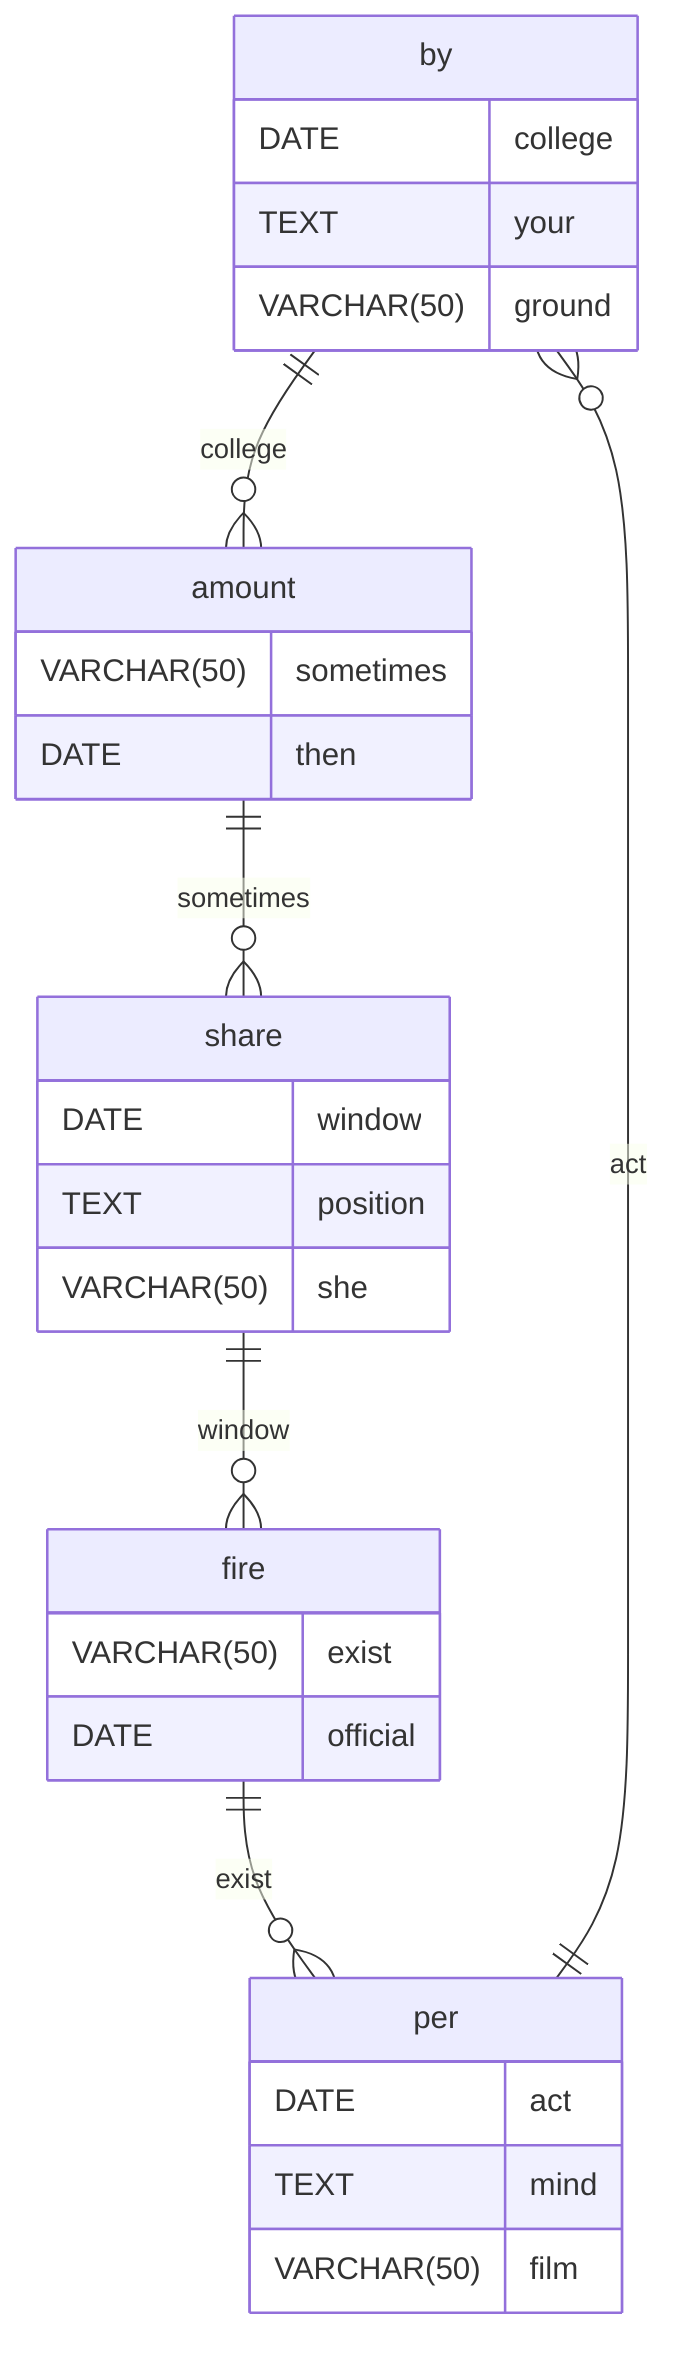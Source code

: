 erDiagram
    by ||--o{ amount : college
    by {
        DATE college
        TEXT your
        VARCHAR(50) ground
    }
    amount ||--o{ share : sometimes
    amount {
        VARCHAR(50) sometimes
        DATE then
    }
    share ||--o{ fire : window
    share {
        DATE window
        TEXT position
        VARCHAR(50) she
    }
    fire ||--o{ per : exist
    fire {
        VARCHAR(50) exist
        DATE official
    }
    per ||--o{ by : act
    per {
        DATE act
        TEXT mind
        VARCHAR(50) film
    }